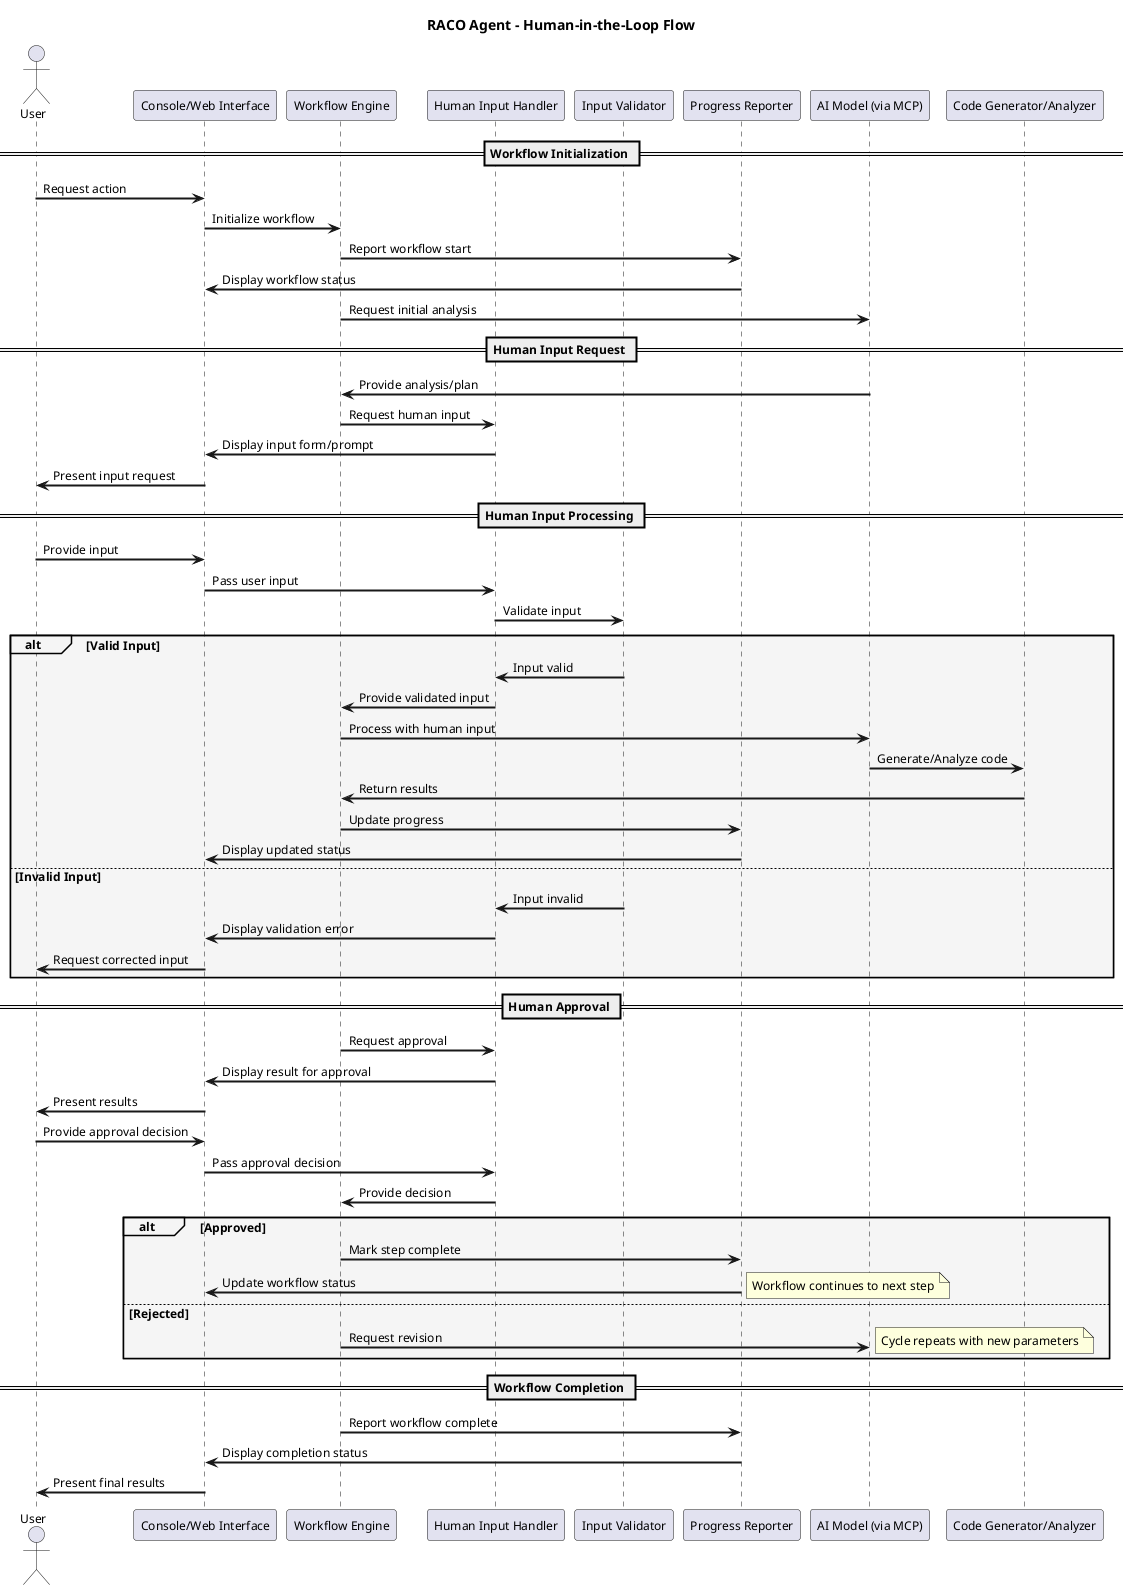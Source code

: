 @startuml

skinparam backgroundColor transparent
skinparam sequenceArrowThickness 2
skinparam sequenceGroupBackgroundColor WhiteSmoke
skinparam sequenceGroupBodyBackgroundColor WhiteSmoke
skinparam defaultFontName Arial
skinparam defaultFontSize 12

title "RACO Agent - Human-in-the-Loop Flow"

actor "User" as User
participant "Console/Web Interface" as UI
participant "Workflow Engine" as WorkflowEngine
participant "Human Input Handler" as HumanInputHandler
participant "Input Validator" as InputValidator
participant "Progress Reporter" as ProgressReporter
participant "AI Model (via MCP)" as AIModel
participant "Code Generator/Analyzer" as CodeTools

== Workflow Initialization ==

User -> UI: Request action
UI -> WorkflowEngine: Initialize workflow
WorkflowEngine -> ProgressReporter: Report workflow start
ProgressReporter -> UI: Display workflow status
WorkflowEngine -> AIModel: Request initial analysis

== Human Input Request ==

AIModel -> WorkflowEngine: Provide analysis/plan
WorkflowEngine -> HumanInputHandler: Request human input
HumanInputHandler -> UI: Display input form/prompt
UI -> User: Present input request

== Human Input Processing ==

User -> UI: Provide input
UI -> HumanInputHandler: Pass user input
HumanInputHandler -> InputValidator: Validate input
alt Valid Input
    InputValidator -> HumanInputHandler: Input valid
    HumanInputHandler -> WorkflowEngine: Provide validated input
    WorkflowEngine -> AIModel: Process with human input
    AIModel -> CodeTools: Generate/Analyze code
    CodeTools -> WorkflowEngine: Return results
    WorkflowEngine -> ProgressReporter: Update progress
    ProgressReporter -> UI: Display updated status
else Invalid Input
    InputValidator -> HumanInputHandler: Input invalid
    HumanInputHandler -> UI: Display validation error
    UI -> User: Request corrected input
end

== Human Approval ==

WorkflowEngine -> HumanInputHandler: Request approval
HumanInputHandler -> UI: Display result for approval
UI -> User: Present results
User -> UI: Provide approval decision
UI -> HumanInputHandler: Pass approval decision
HumanInputHandler -> WorkflowEngine: Provide decision

alt Approved
    WorkflowEngine -> ProgressReporter: Mark step complete
    ProgressReporter -> UI: Update workflow status
    note right: Workflow continues to next step
else Rejected
    WorkflowEngine -> AIModel: Request revision
    note right: Cycle repeats with new parameters
end

== Workflow Completion ==

WorkflowEngine -> ProgressReporter: Report workflow complete
ProgressReporter -> UI: Display completion status
UI -> User: Present final results

@enduml 
